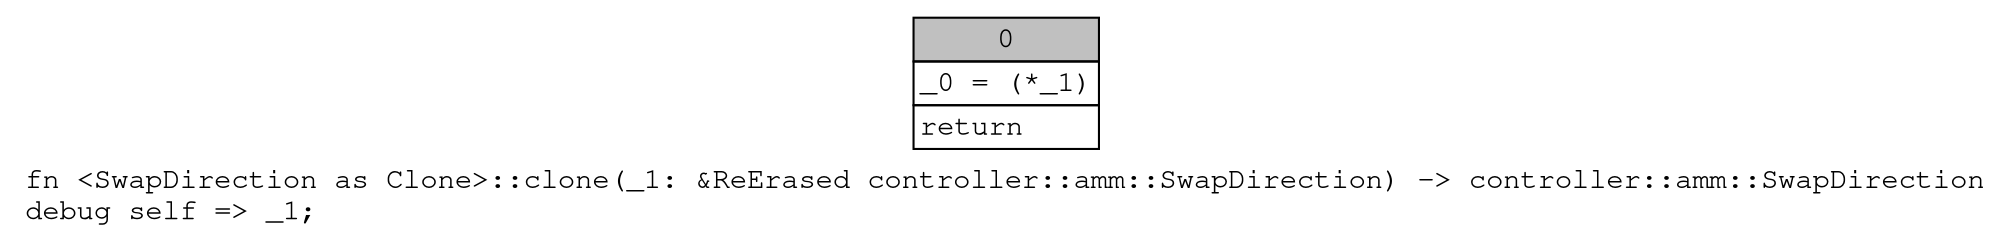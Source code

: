 digraph Mir_0_4690 {
    graph [fontname="Courier, monospace"];
    node [fontname="Courier, monospace"];
    edge [fontname="Courier, monospace"];
    label=<fn &lt;SwapDirection as Clone&gt;::clone(_1: &amp;ReErased controller::amm::SwapDirection) -&gt; controller::amm::SwapDirection<br align="left"/>debug self =&gt; _1;<br align="left"/>>;
    bb0__0_4690 [shape="none", label=<<table border="0" cellborder="1" cellspacing="0"><tr><td bgcolor="gray" align="center" colspan="1">0</td></tr><tr><td align="left" balign="left">_0 = (*_1)<br/></td></tr><tr><td align="left">return</td></tr></table>>];
}
